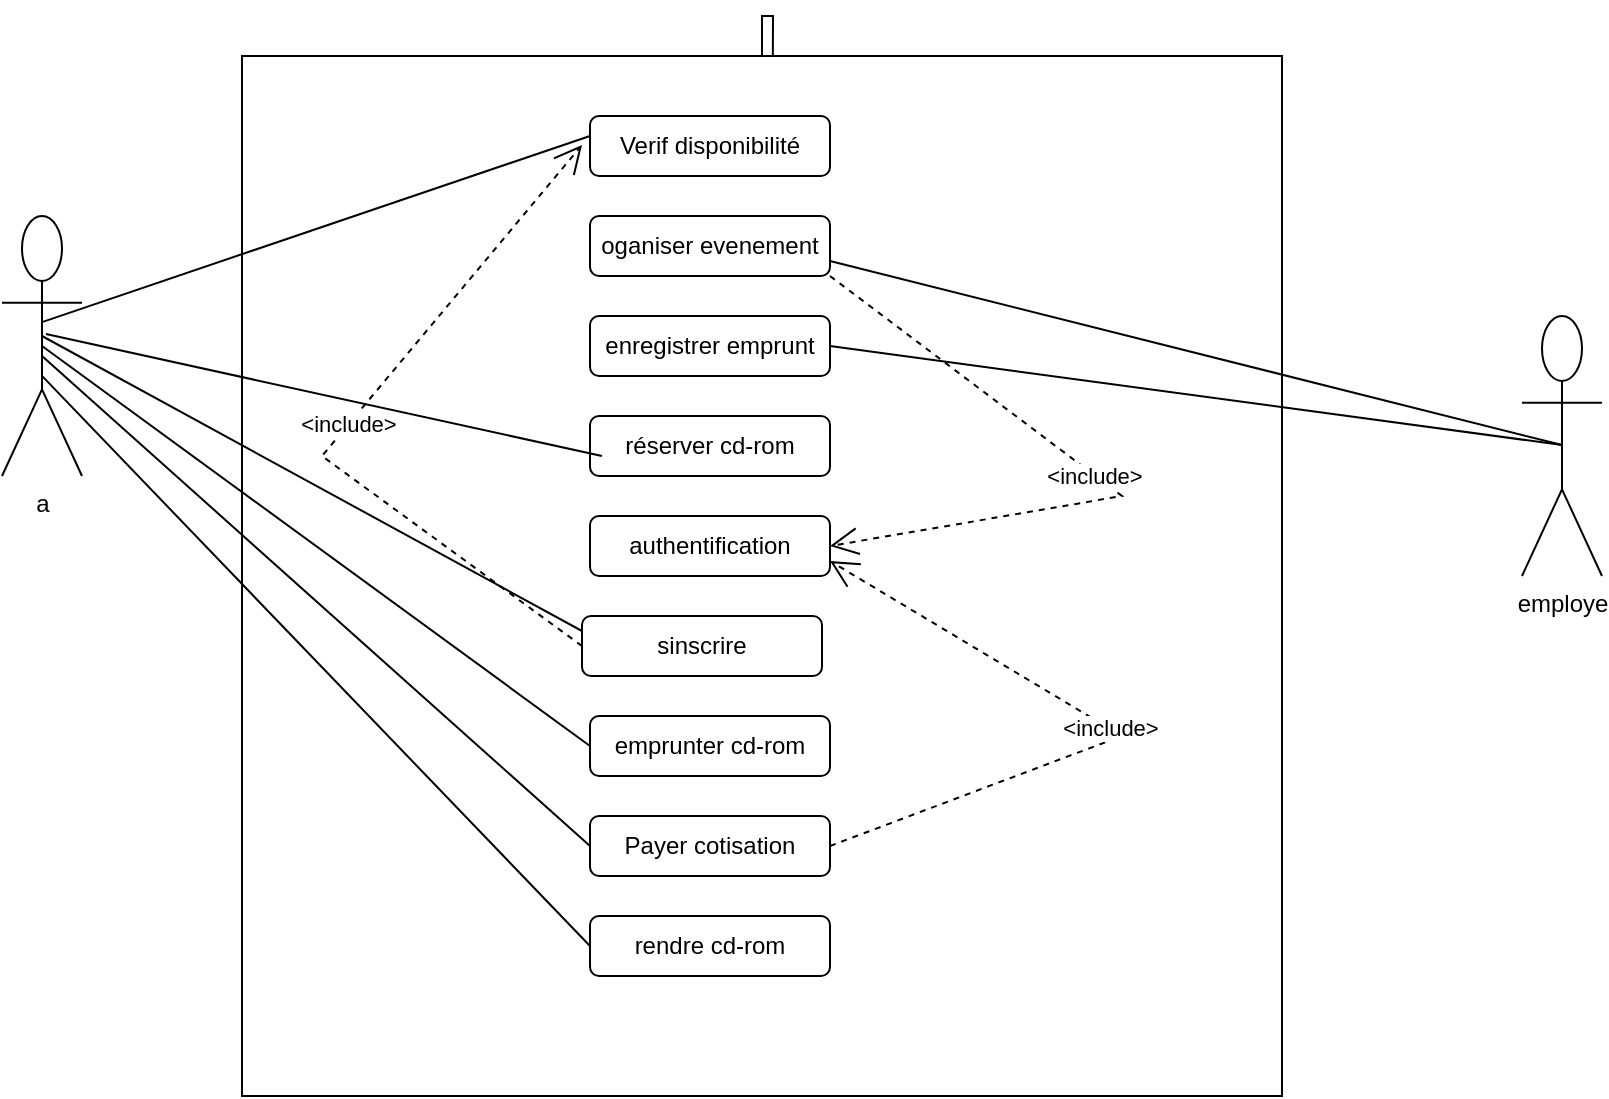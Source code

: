 <mxfile version="16.5.3" type="github">
  <diagram id="Ra_S1W5Z_A5poA4gbbQ9" name="Page-1">
    <mxGraphModel dx="868" dy="1651" grid="1" gridSize="10" guides="1" tooltips="1" connect="1" arrows="1" fold="1" page="1" pageScale="1" pageWidth="827" pageHeight="1169" math="0" shadow="0">
      <root>
        <mxCell id="0" />
        <mxCell id="1" parent="0" />
        <mxCell id="op16uWtSYf-E2h64Wh5x-1" value="a" style="shape=umlActor;verticalLabelPosition=bottom;verticalAlign=top;html=1;" vertex="1" parent="1">
          <mxGeometry y="70" width="40" height="130" as="geometry" />
        </mxCell>
        <mxCell id="op16uWtSYf-E2h64Wh5x-2" value="&lt;font style=&quot;vertical-align: inherit&quot;&gt;&lt;font style=&quot;vertical-align: inherit&quot;&gt;employe&lt;/font&gt;&lt;/font&gt;" style="shape=umlActor;verticalLabelPosition=bottom;verticalAlign=top;html=1;" vertex="1" parent="1">
          <mxGeometry x="760" y="120" width="40" height="130" as="geometry" />
        </mxCell>
        <mxCell id="op16uWtSYf-E2h64Wh5x-4" style="edgeStyle=orthogonalEdgeStyle;rounded=0;orthogonalLoop=1;jettySize=auto;html=1;" edge="1" parent="1" source="op16uWtSYf-E2h64Wh5x-3">
          <mxGeometry relative="1" as="geometry">
            <mxPoint x="385" y="90" as="targetPoint" />
          </mxGeometry>
        </mxCell>
        <mxCell id="op16uWtSYf-E2h64Wh5x-3" value="" style="whiteSpace=wrap;html=1;aspect=fixed;" vertex="1" parent="1">
          <mxGeometry x="120" y="-10" width="520" height="520" as="geometry" />
        </mxCell>
        <mxCell id="op16uWtSYf-E2h64Wh5x-5" value="&lt;font style=&quot;vertical-align: inherit&quot;&gt;&lt;font style=&quot;vertical-align: inherit&quot;&gt;Verif disponibilité&lt;/font&gt;&lt;/font&gt;" style="rounded=1;whiteSpace=wrap;html=1;" vertex="1" parent="1">
          <mxGeometry x="294" y="20" width="120" height="30" as="geometry" />
        </mxCell>
        <mxCell id="op16uWtSYf-E2h64Wh5x-6" value="&lt;font style=&quot;vertical-align: inherit&quot;&gt;&lt;font style=&quot;vertical-align: inherit&quot;&gt;oganiser evenement&lt;/font&gt;&lt;/font&gt;" style="rounded=1;whiteSpace=wrap;html=1;" vertex="1" parent="1">
          <mxGeometry x="294" y="70" width="120" height="30" as="geometry" />
        </mxCell>
        <mxCell id="op16uWtSYf-E2h64Wh5x-7" value="&lt;font style=&quot;vertical-align: inherit&quot;&gt;&lt;font style=&quot;vertical-align: inherit&quot;&gt;authentification&lt;/font&gt;&lt;/font&gt;" style="rounded=1;whiteSpace=wrap;html=1;" vertex="1" parent="1">
          <mxGeometry x="294" y="220" width="120" height="30" as="geometry" />
        </mxCell>
        <mxCell id="op16uWtSYf-E2h64Wh5x-8" value="&lt;font style=&quot;vertical-align: inherit&quot;&gt;&lt;font style=&quot;vertical-align: inherit&quot;&gt;réserver cd-rom&lt;/font&gt;&lt;/font&gt;" style="rounded=1;whiteSpace=wrap;html=1;" vertex="1" parent="1">
          <mxGeometry x="294" y="170" width="120" height="30" as="geometry" />
        </mxCell>
        <mxCell id="op16uWtSYf-E2h64Wh5x-9" value="&lt;font style=&quot;vertical-align: inherit&quot;&gt;&lt;font style=&quot;vertical-align: inherit&quot;&gt;enregistrer emprunt&lt;/font&gt;&lt;/font&gt;" style="rounded=1;whiteSpace=wrap;html=1;" vertex="1" parent="1">
          <mxGeometry x="294" y="120" width="120" height="30" as="geometry" />
        </mxCell>
        <mxCell id="op16uWtSYf-E2h64Wh5x-10" value="&lt;font style=&quot;vertical-align: inherit&quot;&gt;&lt;font style=&quot;vertical-align: inherit&quot;&gt;sinscrire&lt;/font&gt;&lt;/font&gt;" style="rounded=1;whiteSpace=wrap;html=1;" vertex="1" parent="1">
          <mxGeometry x="290" y="270" width="120" height="30" as="geometry" />
        </mxCell>
        <mxCell id="op16uWtSYf-E2h64Wh5x-11" value="&lt;font style=&quot;vertical-align: inherit&quot;&gt;&lt;font style=&quot;vertical-align: inherit&quot;&gt;rendre cd-rom&lt;/font&gt;&lt;/font&gt;" style="rounded=1;whiteSpace=wrap;html=1;" vertex="1" parent="1">
          <mxGeometry x="294" y="420" width="120" height="30" as="geometry" />
        </mxCell>
        <mxCell id="op16uWtSYf-E2h64Wh5x-12" value="&lt;font style=&quot;vertical-align: inherit&quot;&gt;&lt;font style=&quot;vertical-align: inherit&quot;&gt;Payer cotisation&lt;/font&gt;&lt;/font&gt;" style="rounded=1;whiteSpace=wrap;html=1;" vertex="1" parent="1">
          <mxGeometry x="294" y="370" width="120" height="30" as="geometry" />
        </mxCell>
        <mxCell id="op16uWtSYf-E2h64Wh5x-13" value="&lt;font style=&quot;vertical-align: inherit&quot;&gt;&lt;font style=&quot;vertical-align: inherit&quot;&gt;emprunter cd-rom&lt;/font&gt;&lt;/font&gt;" style="rounded=1;whiteSpace=wrap;html=1;" vertex="1" parent="1">
          <mxGeometry x="294" y="320" width="120" height="30" as="geometry" />
        </mxCell>
        <mxCell id="op16uWtSYf-E2h64Wh5x-14" value="" style="endArrow=none;html=1;rounded=0;exitX=0.5;exitY=0.408;exitDx=0;exitDy=0;exitPerimeter=0;" edge="1" parent="1" source="op16uWtSYf-E2h64Wh5x-1">
          <mxGeometry relative="1" as="geometry">
            <mxPoint x="14" y="140" as="sourcePoint" />
            <mxPoint x="294" y="30" as="targetPoint" />
          </mxGeometry>
        </mxCell>
        <mxCell id="op16uWtSYf-E2h64Wh5x-15" value="" style="endArrow=none;html=1;rounded=0;entryX=0.05;entryY=0.667;entryDx=0;entryDy=0;entryPerimeter=0;exitX=0.55;exitY=0.454;exitDx=0;exitDy=0;exitPerimeter=0;" edge="1" parent="1" source="op16uWtSYf-E2h64Wh5x-1" target="op16uWtSYf-E2h64Wh5x-8">
          <mxGeometry relative="1" as="geometry">
            <mxPoint x="20" y="140" as="sourcePoint" />
            <mxPoint x="100" y="170" as="targetPoint" />
            <Array as="points" />
          </mxGeometry>
        </mxCell>
        <mxCell id="op16uWtSYf-E2h64Wh5x-17" value="" style="endArrow=none;html=1;rounded=0;entryX=0;entryY=0.25;entryDx=0;entryDy=0;" edge="1" parent="1" target="op16uWtSYf-E2h64Wh5x-10">
          <mxGeometry relative="1" as="geometry">
            <mxPoint x="20" y="130" as="sourcePoint" />
            <mxPoint x="180" y="140" as="targetPoint" />
          </mxGeometry>
        </mxCell>
        <mxCell id="op16uWtSYf-E2h64Wh5x-19" value="" style="endArrow=none;html=1;rounded=0;entryX=0;entryY=0.5;entryDx=0;entryDy=0;exitX=0.5;exitY=0.5;exitDx=0;exitDy=0;exitPerimeter=0;" edge="1" parent="1" source="op16uWtSYf-E2h64Wh5x-1" target="op16uWtSYf-E2h64Wh5x-13">
          <mxGeometry relative="1" as="geometry">
            <mxPoint x="30" y="140" as="sourcePoint" />
            <mxPoint x="170" y="140" as="targetPoint" />
          </mxGeometry>
        </mxCell>
        <mxCell id="op16uWtSYf-E2h64Wh5x-20" value="" style="endArrow=none;html=1;rounded=0;entryX=0;entryY=0.5;entryDx=0;entryDy=0;" edge="1" parent="1" target="op16uWtSYf-E2h64Wh5x-12">
          <mxGeometry relative="1" as="geometry">
            <mxPoint x="20" y="140" as="sourcePoint" />
            <mxPoint x="180" y="140" as="targetPoint" />
          </mxGeometry>
        </mxCell>
        <mxCell id="op16uWtSYf-E2h64Wh5x-21" value="" style="endArrow=none;html=1;rounded=0;entryX=0;entryY=0.5;entryDx=0;entryDy=0;exitX=0.5;exitY=0.615;exitDx=0;exitDy=0;exitPerimeter=0;" edge="1" parent="1" source="op16uWtSYf-E2h64Wh5x-1" target="op16uWtSYf-E2h64Wh5x-11">
          <mxGeometry relative="1" as="geometry">
            <mxPoint x="20" y="140" as="sourcePoint" />
            <mxPoint x="180" y="140" as="targetPoint" />
          </mxGeometry>
        </mxCell>
        <mxCell id="op16uWtSYf-E2h64Wh5x-25" value="" style="endArrow=none;html=1;rounded=0;exitX=1;exitY=0.75;exitDx=0;exitDy=0;" edge="1" parent="1" source="op16uWtSYf-E2h64Wh5x-6">
          <mxGeometry relative="1" as="geometry">
            <mxPoint x="620" y="184.5" as="sourcePoint" />
            <mxPoint x="780" y="184.5" as="targetPoint" />
          </mxGeometry>
        </mxCell>
        <mxCell id="op16uWtSYf-E2h64Wh5x-26" value="" style="endArrow=none;html=1;rounded=0;exitX=1;exitY=0.5;exitDx=0;exitDy=0;" edge="1" parent="1" source="op16uWtSYf-E2h64Wh5x-9">
          <mxGeometry relative="1" as="geometry">
            <mxPoint x="620" y="184.5" as="sourcePoint" />
            <mxPoint x="780" y="184.5" as="targetPoint" />
          </mxGeometry>
        </mxCell>
        <mxCell id="op16uWtSYf-E2h64Wh5x-27" value="&lt;font style=&quot;vertical-align: inherit&quot;&gt;&lt;font style=&quot;vertical-align: inherit&quot;&gt;&amp;lt;include&amp;gt;&lt;/font&gt;&lt;/font&gt;" style="endArrow=open;endSize=12;dashed=1;html=1;rounded=0;exitX=0;exitY=0.5;exitDx=0;exitDy=0;" edge="1" parent="1" source="op16uWtSYf-E2h64Wh5x-10">
          <mxGeometry width="160" relative="1" as="geometry">
            <mxPoint x="140" y="290" as="sourcePoint" />
            <mxPoint x="290" y="34.5" as="targetPoint" />
            <Array as="points">
              <mxPoint x="160" y="190" />
            </Array>
          </mxGeometry>
        </mxCell>
        <mxCell id="op16uWtSYf-E2h64Wh5x-31" value="&amp;lt;include&amp;gt;" style="endArrow=open;endSize=12;dashed=1;html=1;rounded=0;exitX=1;exitY=0.5;exitDx=0;exitDy=0;entryX=1;entryY=0.75;entryDx=0;entryDy=0;" edge="1" parent="1" source="op16uWtSYf-E2h64Wh5x-12" target="op16uWtSYf-E2h64Wh5x-7">
          <mxGeometry width="160" relative="1" as="geometry">
            <mxPoint x="134" y="234.5" as="sourcePoint" />
            <mxPoint x="294" y="234.5" as="targetPoint" />
            <Array as="points">
              <mxPoint x="560" y="330" />
            </Array>
          </mxGeometry>
        </mxCell>
        <mxCell id="op16uWtSYf-E2h64Wh5x-34" value="&lt;font style=&quot;vertical-align: inherit&quot;&gt;&lt;font style=&quot;vertical-align: inherit&quot;&gt;&amp;lt;include&amp;gt;&lt;/font&gt;&lt;/font&gt;" style="endArrow=open;endSize=12;dashed=1;html=1;rounded=0;entryX=1;entryY=0.5;entryDx=0;entryDy=0;exitX=1;exitY=1;exitDx=0;exitDy=0;" edge="1" parent="1" source="op16uWtSYf-E2h64Wh5x-6" target="op16uWtSYf-E2h64Wh5x-7">
          <mxGeometry width="160" relative="1" as="geometry">
            <mxPoint x="380" y="210" as="sourcePoint" />
            <mxPoint x="540" y="210" as="targetPoint" />
            <Array as="points">
              <mxPoint x="560" y="210" />
            </Array>
          </mxGeometry>
        </mxCell>
      </root>
    </mxGraphModel>
  </diagram>
</mxfile>

